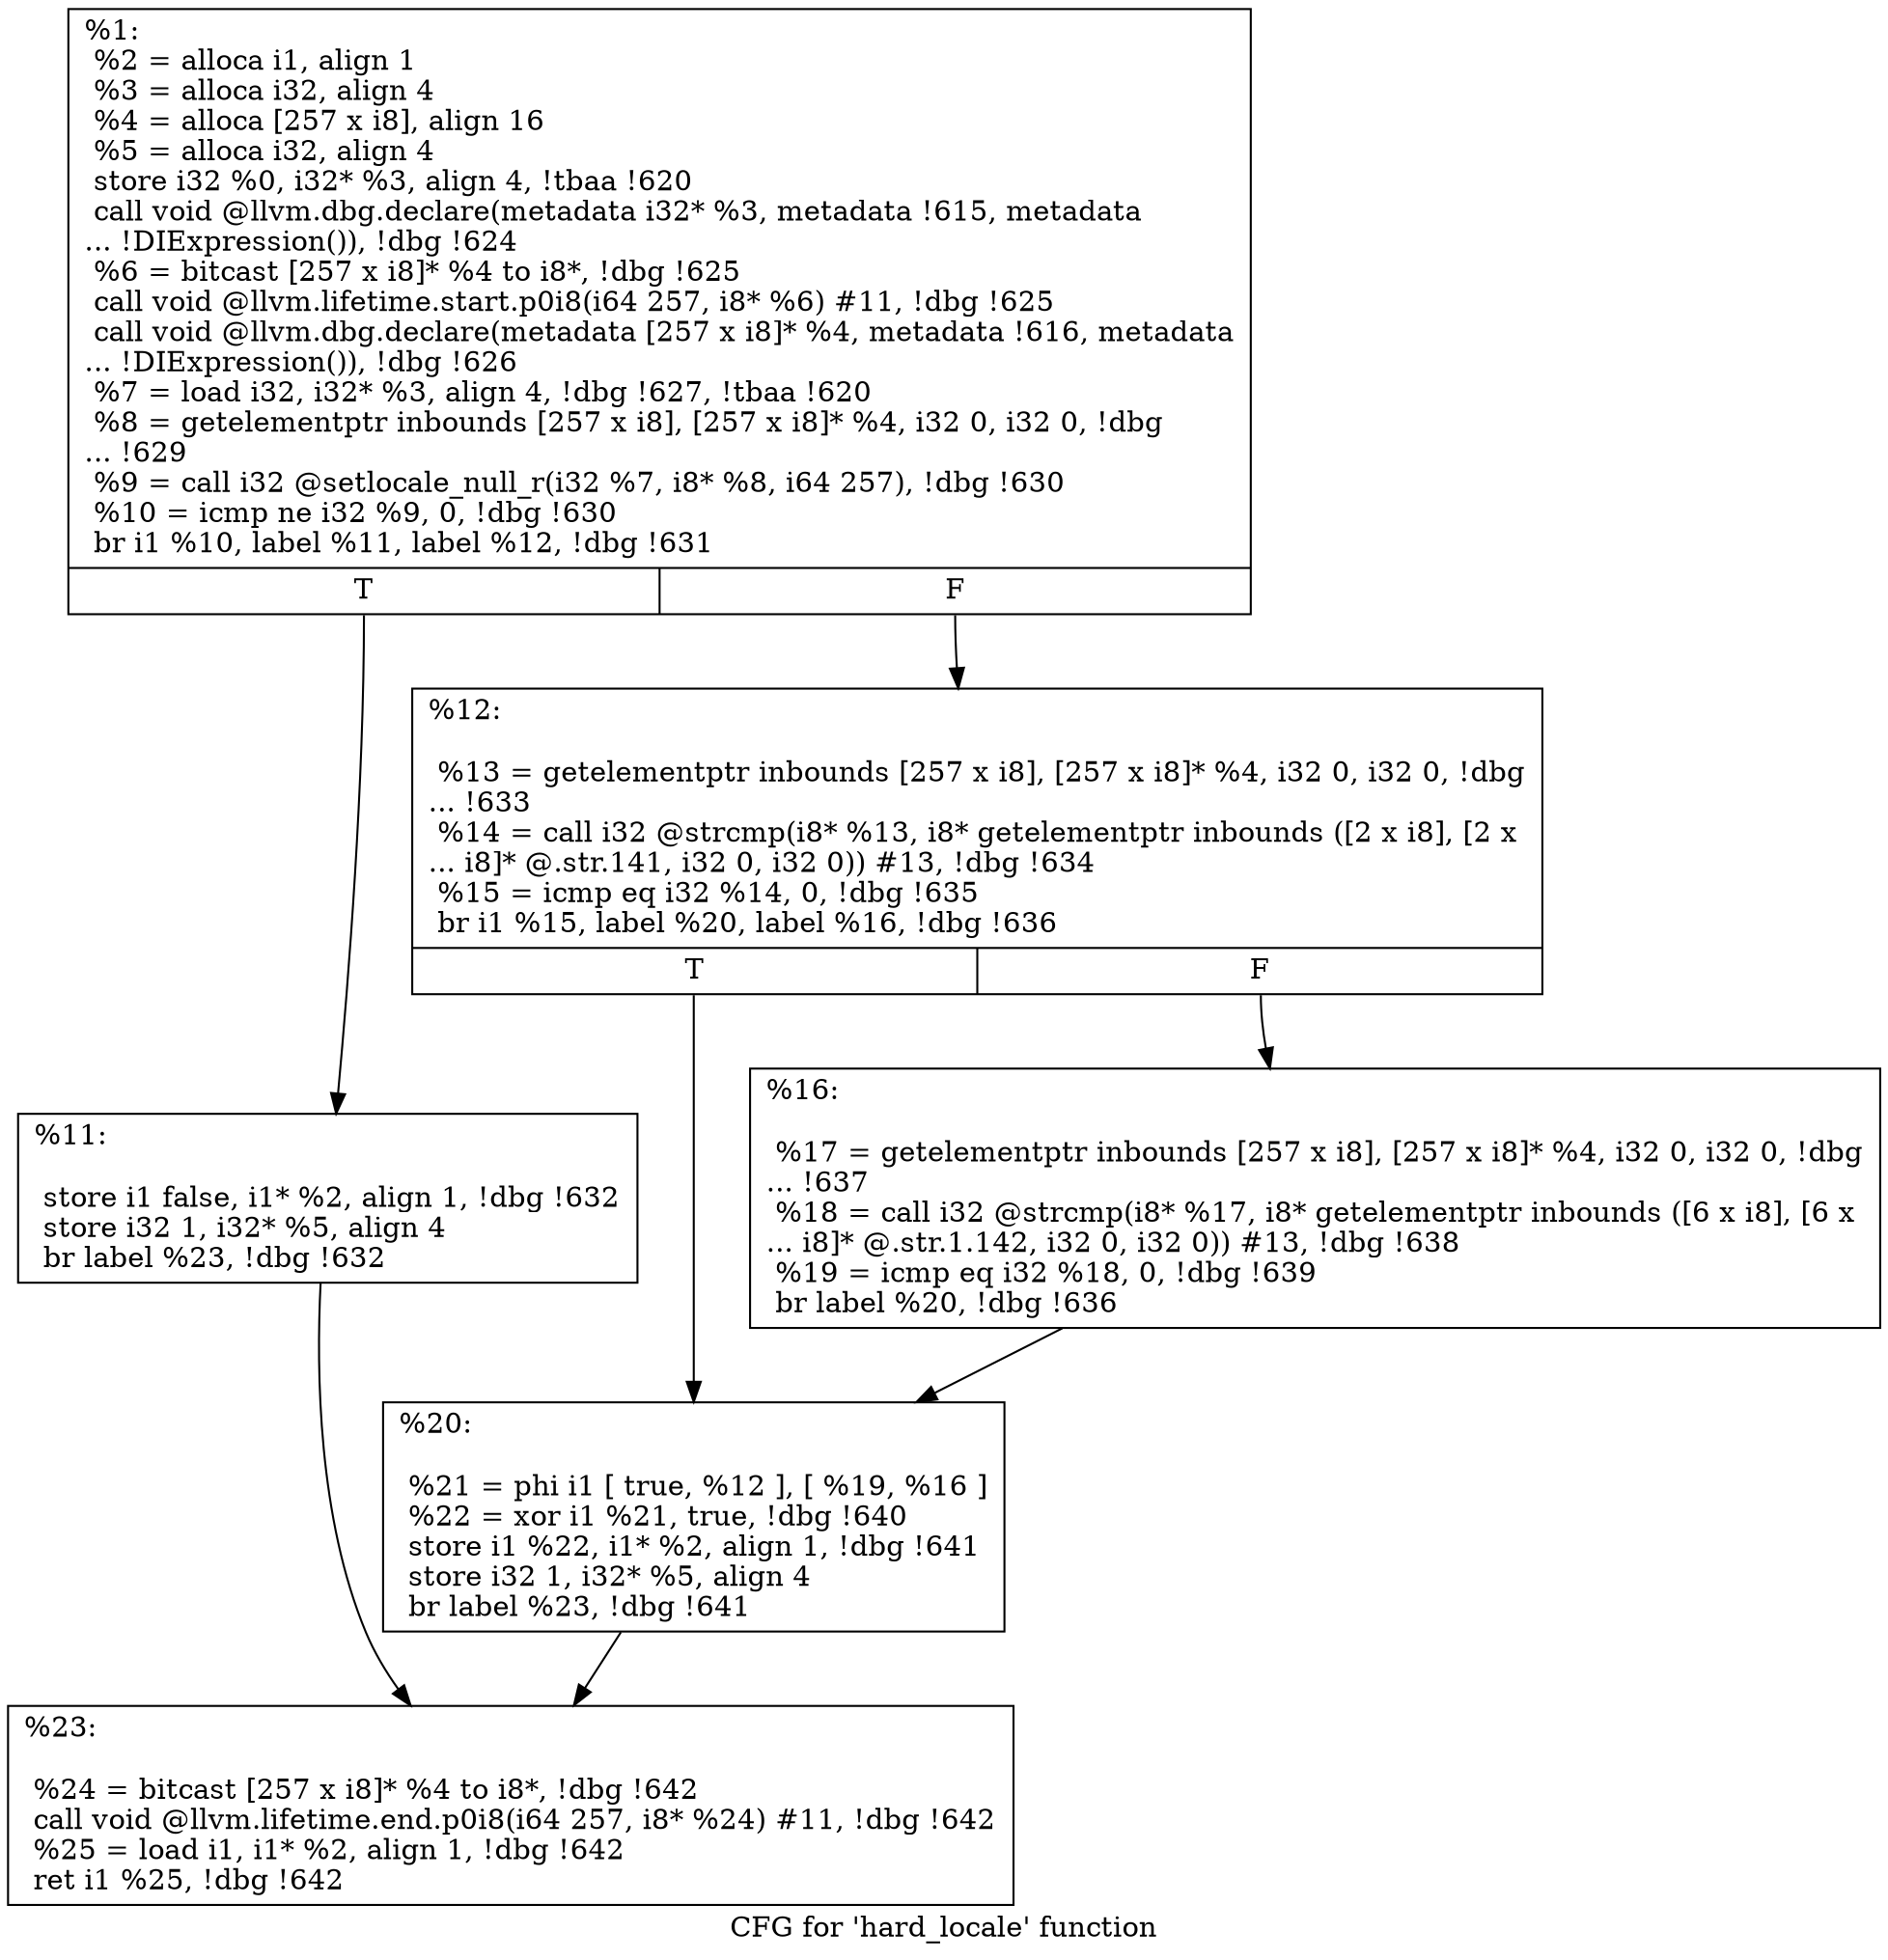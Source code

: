 digraph "CFG for 'hard_locale' function" {
	label="CFG for 'hard_locale' function";

	Node0x149a000 [shape=record,label="{%1:\l  %2 = alloca i1, align 1\l  %3 = alloca i32, align 4\l  %4 = alloca [257 x i8], align 16\l  %5 = alloca i32, align 4\l  store i32 %0, i32* %3, align 4, !tbaa !620\l  call void @llvm.dbg.declare(metadata i32* %3, metadata !615, metadata\l... !DIExpression()), !dbg !624\l  %6 = bitcast [257 x i8]* %4 to i8*, !dbg !625\l  call void @llvm.lifetime.start.p0i8(i64 257, i8* %6) #11, !dbg !625\l  call void @llvm.dbg.declare(metadata [257 x i8]* %4, metadata !616, metadata\l... !DIExpression()), !dbg !626\l  %7 = load i32, i32* %3, align 4, !dbg !627, !tbaa !620\l  %8 = getelementptr inbounds [257 x i8], [257 x i8]* %4, i32 0, i32 0, !dbg\l... !629\l  %9 = call i32 @setlocale_null_r(i32 %7, i8* %8, i64 257), !dbg !630\l  %10 = icmp ne i32 %9, 0, !dbg !630\l  br i1 %10, label %11, label %12, !dbg !631\l|{<s0>T|<s1>F}}"];
	Node0x149a000:s0 -> Node0x14da0a0;
	Node0x149a000:s1 -> Node0x142de10;
	Node0x14da0a0 [shape=record,label="{%11:\l\l  store i1 false, i1* %2, align 1, !dbg !632\l  store i32 1, i32* %5, align 4\l  br label %23, !dbg !632\l}"];
	Node0x14da0a0 -> Node0x142df00;
	Node0x142de10 [shape=record,label="{%12:\l\l  %13 = getelementptr inbounds [257 x i8], [257 x i8]* %4, i32 0, i32 0, !dbg\l... !633\l  %14 = call i32 @strcmp(i8* %13, i8* getelementptr inbounds ([2 x i8], [2 x\l... i8]* @.str.141, i32 0, i32 0)) #13, !dbg !634\l  %15 = icmp eq i32 %14, 0, !dbg !635\l  br i1 %15, label %20, label %16, !dbg !636\l|{<s0>T|<s1>F}}"];
	Node0x142de10:s0 -> Node0x142deb0;
	Node0x142de10:s1 -> Node0x142de60;
	Node0x142de60 [shape=record,label="{%16:\l\l  %17 = getelementptr inbounds [257 x i8], [257 x i8]* %4, i32 0, i32 0, !dbg\l... !637\l  %18 = call i32 @strcmp(i8* %17, i8* getelementptr inbounds ([6 x i8], [6 x\l... i8]* @.str.1.142, i32 0, i32 0)) #13, !dbg !638\l  %19 = icmp eq i32 %18, 0, !dbg !639\l  br label %20, !dbg !636\l}"];
	Node0x142de60 -> Node0x142deb0;
	Node0x142deb0 [shape=record,label="{%20:\l\l  %21 = phi i1 [ true, %12 ], [ %19, %16 ]\l  %22 = xor i1 %21, true, !dbg !640\l  store i1 %22, i1* %2, align 1, !dbg !641\l  store i32 1, i32* %5, align 4\l  br label %23, !dbg !641\l}"];
	Node0x142deb0 -> Node0x142df00;
	Node0x142df00 [shape=record,label="{%23:\l\l  %24 = bitcast [257 x i8]* %4 to i8*, !dbg !642\l  call void @llvm.lifetime.end.p0i8(i64 257, i8* %24) #11, !dbg !642\l  %25 = load i1, i1* %2, align 1, !dbg !642\l  ret i1 %25, !dbg !642\l}"];
}
